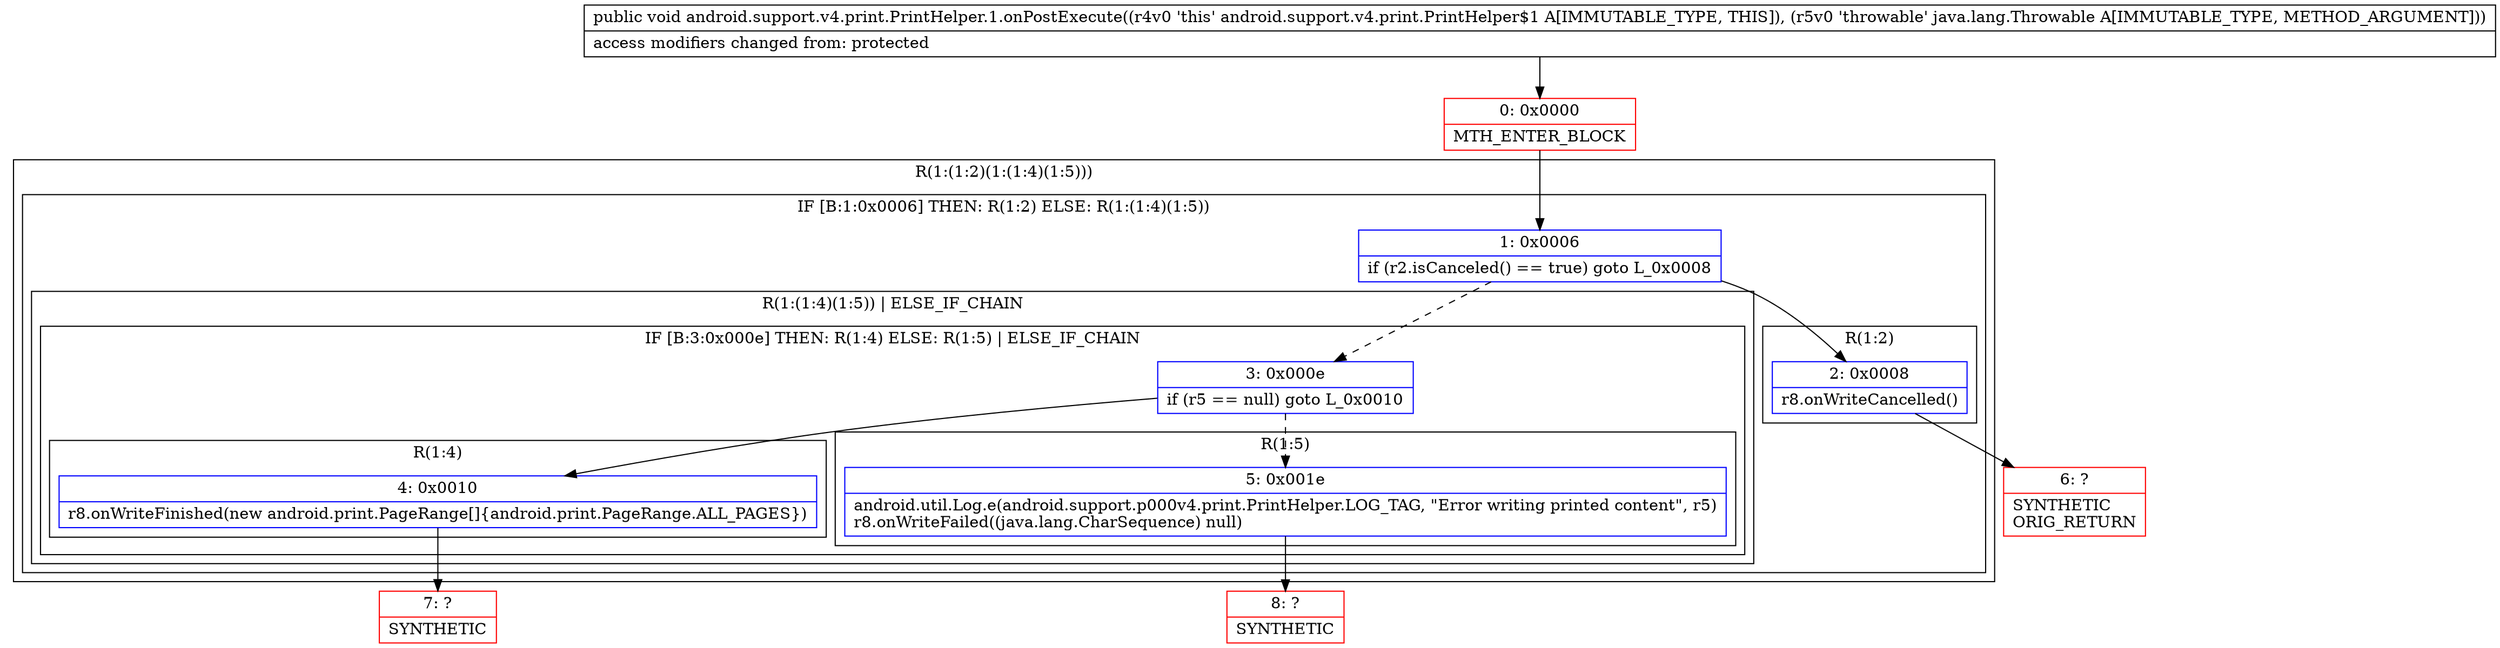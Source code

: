 digraph "CFG forandroid.support.v4.print.PrintHelper.1.onPostExecute(Ljava\/lang\/Throwable;)V" {
subgraph cluster_Region_1860308873 {
label = "R(1:(1:2)(1:(1:4)(1:5)))";
node [shape=record,color=blue];
subgraph cluster_IfRegion_412806036 {
label = "IF [B:1:0x0006] THEN: R(1:2) ELSE: R(1:(1:4)(1:5))";
node [shape=record,color=blue];
Node_1 [shape=record,label="{1\:\ 0x0006|if (r2.isCanceled() == true) goto L_0x0008\l}"];
subgraph cluster_Region_1360243673 {
label = "R(1:2)";
node [shape=record,color=blue];
Node_2 [shape=record,label="{2\:\ 0x0008|r8.onWriteCancelled()\l}"];
}
subgraph cluster_Region_962802343 {
label = "R(1:(1:4)(1:5)) | ELSE_IF_CHAIN\l";
node [shape=record,color=blue];
subgraph cluster_IfRegion_1199832133 {
label = "IF [B:3:0x000e] THEN: R(1:4) ELSE: R(1:5) | ELSE_IF_CHAIN\l";
node [shape=record,color=blue];
Node_3 [shape=record,label="{3\:\ 0x000e|if (r5 == null) goto L_0x0010\l}"];
subgraph cluster_Region_134900074 {
label = "R(1:4)";
node [shape=record,color=blue];
Node_4 [shape=record,label="{4\:\ 0x0010|r8.onWriteFinished(new android.print.PageRange[]\{android.print.PageRange.ALL_PAGES\})\l}"];
}
subgraph cluster_Region_1141593809 {
label = "R(1:5)";
node [shape=record,color=blue];
Node_5 [shape=record,label="{5\:\ 0x001e|android.util.Log.e(android.support.p000v4.print.PrintHelper.LOG_TAG, \"Error writing printed content\", r5)\lr8.onWriteFailed((java.lang.CharSequence) null)\l}"];
}
}
}
}
}
Node_0 [shape=record,color=red,label="{0\:\ 0x0000|MTH_ENTER_BLOCK\l}"];
Node_6 [shape=record,color=red,label="{6\:\ ?|SYNTHETIC\lORIG_RETURN\l}"];
Node_7 [shape=record,color=red,label="{7\:\ ?|SYNTHETIC\l}"];
Node_8 [shape=record,color=red,label="{8\:\ ?|SYNTHETIC\l}"];
MethodNode[shape=record,label="{public void android.support.v4.print.PrintHelper.1.onPostExecute((r4v0 'this' android.support.v4.print.PrintHelper$1 A[IMMUTABLE_TYPE, THIS]), (r5v0 'throwable' java.lang.Throwable A[IMMUTABLE_TYPE, METHOD_ARGUMENT]))  | access modifiers changed from: protected\l}"];
MethodNode -> Node_0;
Node_1 -> Node_2;
Node_1 -> Node_3[style=dashed];
Node_2 -> Node_6;
Node_3 -> Node_4;
Node_3 -> Node_5[style=dashed];
Node_4 -> Node_7;
Node_5 -> Node_8;
Node_0 -> Node_1;
}

